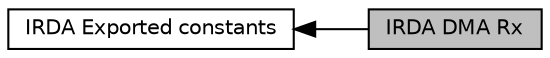 digraph "IRDA DMA Rx"
{
  edge [fontname="Helvetica",fontsize="10",labelfontname="Helvetica",labelfontsize="10"];
  node [fontname="Helvetica",fontsize="10",shape=record];
  rankdir=LR;
  Node0 [label="IRDA DMA Rx",height=0.2,width=0.4,color="black", fillcolor="grey75", style="filled", fontcolor="black"];
  Node1 [label="IRDA Exported constants",height=0.2,width=0.4,color="black", fillcolor="white", style="filled",URL="$group___i_r_d_a___exported___constants.html",tooltip="IRDA Configuration enumeration values definition. "];
  Node1->Node0 [shape=plaintext, dir="back", style="solid"];
}
